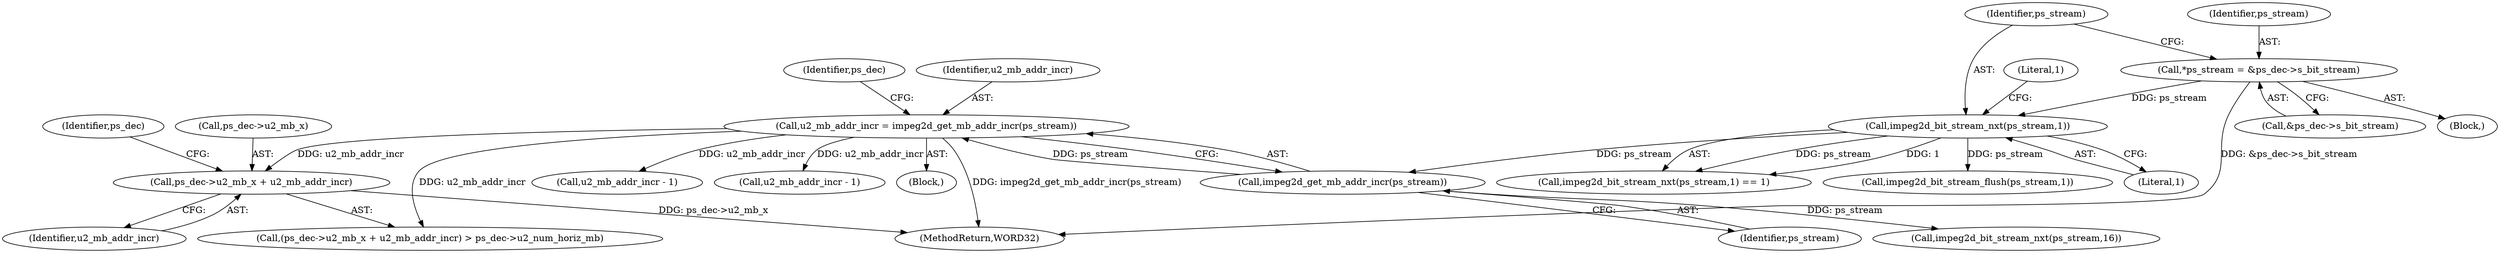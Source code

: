 digraph "0_Android_58a6822d7140137ce957c6d2fc20bae1374186c1_1@pointer" {
"1000214" [label="(Call,ps_dec->u2_mb_x + u2_mb_addr_incr)"];
"1000169" [label="(Call,u2_mb_addr_incr = impeg2d_get_mb_addr_incr(ps_stream))"];
"1000171" [label="(Call,impeg2d_get_mb_addr_incr(ps_stream))"];
"1000159" [label="(Call,impeg2d_bit_stream_nxt(ps_stream,1))"];
"1000145" [label="(Call,*ps_stream = &ps_dec->s_bit_stream)"];
"1000143" [label="(Block,)"];
"1000182" [label="(Call,u2_mb_addr_incr - 1)"];
"1000146" [label="(Identifier,ps_stream)"];
"1000159" [label="(Call,impeg2d_bit_stream_nxt(ps_stream,1))"];
"1000214" [label="(Call,ps_dec->u2_mb_x + u2_mb_addr_incr)"];
"1000145" [label="(Call,*ps_stream = &ps_dec->s_bit_stream)"];
"1000164" [label="(Call,impeg2d_bit_stream_flush(ps_stream,1))"];
"1000218" [label="(Identifier,u2_mb_addr_incr)"];
"1000215" [label="(Call,ps_dec->u2_mb_x)"];
"1000172" [label="(Identifier,ps_stream)"];
"1000170" [label="(Identifier,u2_mb_addr_incr)"];
"1000236" [label="(Call,u2_mb_addr_incr - 1)"];
"1000243" [label="(Call,impeg2d_bit_stream_nxt(ps_stream,16))"];
"1000160" [label="(Identifier,ps_stream)"];
"1000648" [label="(MethodReturn,WORD32)"];
"1000171" [label="(Call,impeg2d_get_mb_addr_incr(ps_stream))"];
"1000220" [label="(Identifier,ps_dec)"];
"1000169" [label="(Call,u2_mb_addr_incr = impeg2d_get_mb_addr_incr(ps_stream))"];
"1000161" [label="(Literal,1)"];
"1000158" [label="(Call,impeg2d_bit_stream_nxt(ps_stream,1) == 1)"];
"1000162" [label="(Literal,1)"];
"1000168" [label="(Block,)"];
"1000175" [label="(Identifier,ps_dec)"];
"1000213" [label="(Call,(ps_dec->u2_mb_x + u2_mb_addr_incr) > ps_dec->u2_num_horiz_mb)"];
"1000147" [label="(Call,&ps_dec->s_bit_stream)"];
"1000214" -> "1000213"  [label="AST: "];
"1000214" -> "1000218"  [label="CFG: "];
"1000215" -> "1000214"  [label="AST: "];
"1000218" -> "1000214"  [label="AST: "];
"1000220" -> "1000214"  [label="CFG: "];
"1000214" -> "1000648"  [label="DDG: ps_dec->u2_mb_x"];
"1000169" -> "1000214"  [label="DDG: u2_mb_addr_incr"];
"1000169" -> "1000168"  [label="AST: "];
"1000169" -> "1000171"  [label="CFG: "];
"1000170" -> "1000169"  [label="AST: "];
"1000171" -> "1000169"  [label="AST: "];
"1000175" -> "1000169"  [label="CFG: "];
"1000169" -> "1000648"  [label="DDG: impeg2d_get_mb_addr_incr(ps_stream)"];
"1000171" -> "1000169"  [label="DDG: ps_stream"];
"1000169" -> "1000182"  [label="DDG: u2_mb_addr_incr"];
"1000169" -> "1000213"  [label="DDG: u2_mb_addr_incr"];
"1000169" -> "1000236"  [label="DDG: u2_mb_addr_incr"];
"1000171" -> "1000172"  [label="CFG: "];
"1000172" -> "1000171"  [label="AST: "];
"1000159" -> "1000171"  [label="DDG: ps_stream"];
"1000171" -> "1000243"  [label="DDG: ps_stream"];
"1000159" -> "1000158"  [label="AST: "];
"1000159" -> "1000161"  [label="CFG: "];
"1000160" -> "1000159"  [label="AST: "];
"1000161" -> "1000159"  [label="AST: "];
"1000162" -> "1000159"  [label="CFG: "];
"1000159" -> "1000158"  [label="DDG: ps_stream"];
"1000159" -> "1000158"  [label="DDG: 1"];
"1000145" -> "1000159"  [label="DDG: ps_stream"];
"1000159" -> "1000164"  [label="DDG: ps_stream"];
"1000145" -> "1000143"  [label="AST: "];
"1000145" -> "1000147"  [label="CFG: "];
"1000146" -> "1000145"  [label="AST: "];
"1000147" -> "1000145"  [label="AST: "];
"1000160" -> "1000145"  [label="CFG: "];
"1000145" -> "1000648"  [label="DDG: &ps_dec->s_bit_stream"];
}
